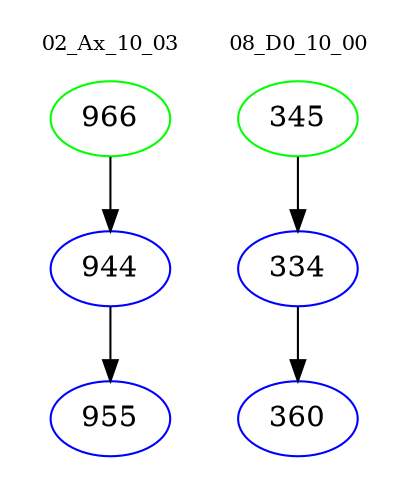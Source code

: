 digraph{
subgraph cluster_0 {
color = white
label = "02_Ax_10_03";
fontsize=10;
T0_966 [label="966", color="green"]
T0_966 -> T0_944 [color="black"]
T0_944 [label="944", color="blue"]
T0_944 -> T0_955 [color="black"]
T0_955 [label="955", color="blue"]
}
subgraph cluster_1 {
color = white
label = "08_D0_10_00";
fontsize=10;
T1_345 [label="345", color="green"]
T1_345 -> T1_334 [color="black"]
T1_334 [label="334", color="blue"]
T1_334 -> T1_360 [color="black"]
T1_360 [label="360", color="blue"]
}
}

